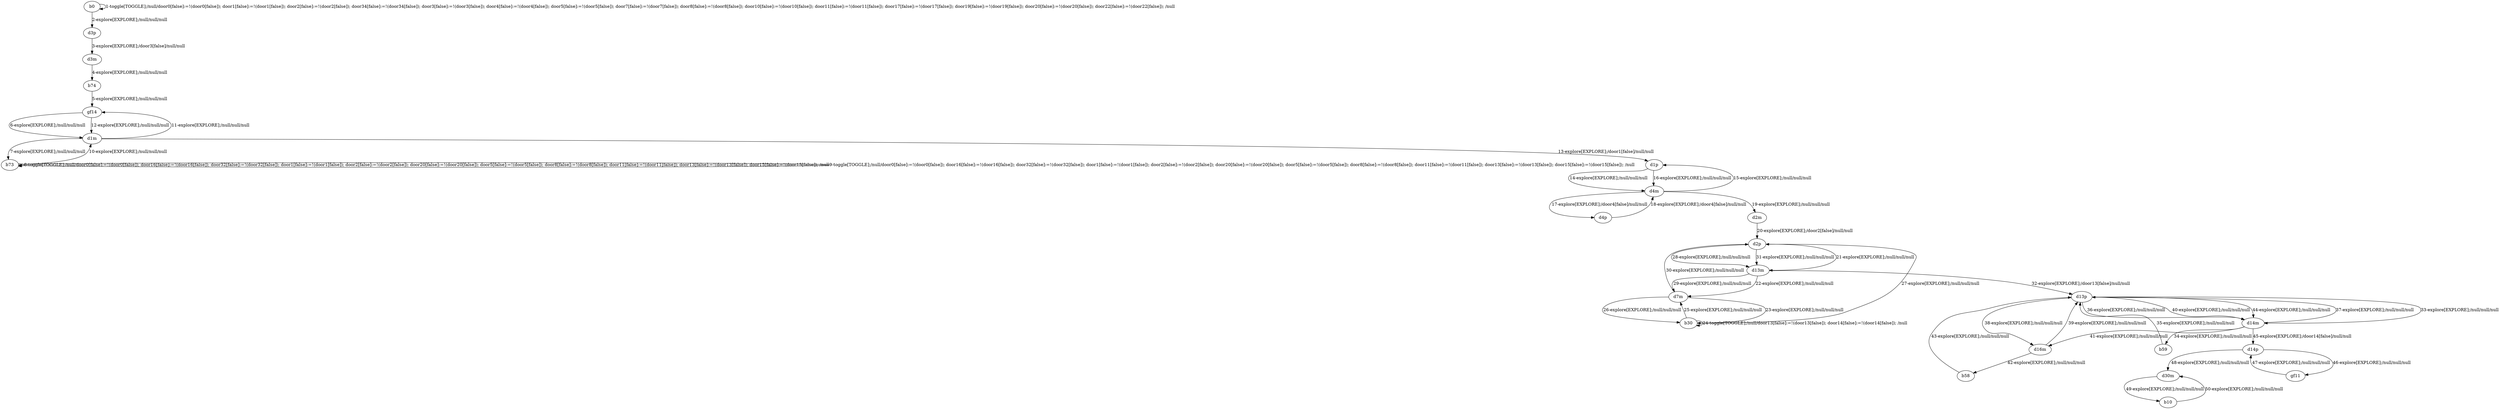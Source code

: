 # Total number of goals covered by this test: 1
# d14m --> d13p

digraph g {
"b0" -> "b0" [label = "1-toggle[TOGGLE];/null/door0[false]:=!(door0[false]); door1[false]:=!(door1[false]); door2[false]:=!(door2[false]); door34[false]:=!(door34[false]); door3[false]:=!(door3[false]); door4[false]:=!(door4[false]); door5[false]:=!(door5[false]); door7[false]:=!(door7[false]); door8[false]:=!(door8[false]); door10[false]:=!(door10[false]); door11[false]:=!(door11[false]); door17[false]:=!(door17[false]); door19[false]:=!(door19[false]); door20[false]:=!(door20[false]); door22[false]:=!(door22[false]); /null"];
"b0" -> "d3p" [label = "2-explore[EXPLORE];/null/null/null"];
"d3p" -> "d3m" [label = "3-explore[EXPLORE];/door3[false]/null/null"];
"d3m" -> "b74" [label = "4-explore[EXPLORE];/null/null/null"];
"b74" -> "gf14" [label = "5-explore[EXPLORE];/null/null/null"];
"gf14" -> "d1m" [label = "6-explore[EXPLORE];/null/null/null"];
"d1m" -> "b73" [label = "7-explore[EXPLORE];/null/null/null"];
"b73" -> "b73" [label = "8-toggle[TOGGLE];/null/door0[false]:=!(door0[false]); door16[false]:=!(door16[false]); door32[false]:=!(door32[false]); door1[false]:=!(door1[false]); door2[false]:=!(door2[false]); door20[false]:=!(door20[false]); door5[false]:=!(door5[false]); door8[false]:=!(door8[false]); door11[false]:=!(door11[false]); door13[false]:=!(door13[false]); door15[false]:=!(door15[false]); /null"];
"b73" -> "b73" [label = "9-toggle[TOGGLE];/null/door0[false]:=!(door0[false]); door16[false]:=!(door16[false]); door32[false]:=!(door32[false]); door1[false]:=!(door1[false]); door2[false]:=!(door2[false]); door20[false]:=!(door20[false]); door5[false]:=!(door5[false]); door8[false]:=!(door8[false]); door11[false]:=!(door11[false]); door13[false]:=!(door13[false]); door15[false]:=!(door15[false]); /null"];
"b73" -> "d1m" [label = "10-explore[EXPLORE];/null/null/null"];
"d1m" -> "gf14" [label = "11-explore[EXPLORE];/null/null/null"];
"gf14" -> "d1m" [label = "12-explore[EXPLORE];/null/null/null"];
"d1m" -> "d1p" [label = "13-explore[EXPLORE];/door1[false]/null/null"];
"d1p" -> "d4m" [label = "14-explore[EXPLORE];/null/null/null"];
"d4m" -> "d1p" [label = "15-explore[EXPLORE];/null/null/null"];
"d1p" -> "d4m" [label = "16-explore[EXPLORE];/null/null/null"];
"d4m" -> "d4p" [label = "17-explore[EXPLORE];/door4[false]/null/null"];
"d4p" -> "d4m" [label = "18-explore[EXPLORE];/door4[false]/null/null"];
"d4m" -> "d2m" [label = "19-explore[EXPLORE];/null/null/null"];
"d2m" -> "d2p" [label = "20-explore[EXPLORE];/door2[false]/null/null"];
"d2p" -> "d13m" [label = "21-explore[EXPLORE];/null/null/null"];
"d13m" -> "d7m" [label = "22-explore[EXPLORE];/null/null/null"];
"d7m" -> "b30" [label = "23-explore[EXPLORE];/null/null/null"];
"b30" -> "b30" [label = "24-toggle[TOGGLE];/null/door13[false]:=!(door13[false]); door14[false]:=!(door14[false]); /null"];
"b30" -> "d7m" [label = "25-explore[EXPLORE];/null/null/null"];
"d7m" -> "b30" [label = "26-explore[EXPLORE];/null/null/null"];
"b30" -> "d2p" [label = "27-explore[EXPLORE];/null/null/null"];
"d2p" -> "d13m" [label = "28-explore[EXPLORE];/null/null/null"];
"d13m" -> "d7m" [label = "29-explore[EXPLORE];/null/null/null"];
"d7m" -> "d2p" [label = "30-explore[EXPLORE];/null/null/null"];
"d2p" -> "d13m" [label = "31-explore[EXPLORE];/null/null/null"];
"d13m" -> "d13p" [label = "32-explore[EXPLORE];/door13[false]/null/null"];
"d13p" -> "d14m" [label = "33-explore[EXPLORE];/null/null/null"];
"d14m" -> "b59" [label = "34-explore[EXPLORE];/null/null/null"];
"b59" -> "d13p" [label = "35-explore[EXPLORE];/null/null/null"];
"d13p" -> "d14m" [label = "36-explore[EXPLORE];/null/null/null"];
"d14m" -> "d13p" [label = "37-explore[EXPLORE];/null/null/null"];
"d13p" -> "d16m" [label = "38-explore[EXPLORE];/null/null/null"];
"d16m" -> "d13p" [label = "39-explore[EXPLORE];/null/null/null"];
"d13p" -> "d14m" [label = "40-explore[EXPLORE];/null/null/null"];
"d14m" -> "d16m" [label = "41-explore[EXPLORE];/null/null/null"];
"d16m" -> "b58" [label = "42-explore[EXPLORE];/null/null/null"];
"b58" -> "d13p" [label = "43-explore[EXPLORE];/null/null/null"];
"d13p" -> "d14m" [label = "44-explore[EXPLORE];/null/null/null"];
"d14m" -> "d14p" [label = "45-explore[EXPLORE];/door14[false]/null/null"];
"d14p" -> "gf11" [label = "46-explore[EXPLORE];/null/null/null"];
"gf11" -> "d14p" [label = "47-explore[EXPLORE];/null/null/null"];
"d14p" -> "d30m" [label = "48-explore[EXPLORE];/null/null/null"];
"d30m" -> "b10" [label = "49-explore[EXPLORE];/null/null/null"];
"b10" -> "d30m" [label = "50-explore[EXPLORE];/null/null/null"];
}